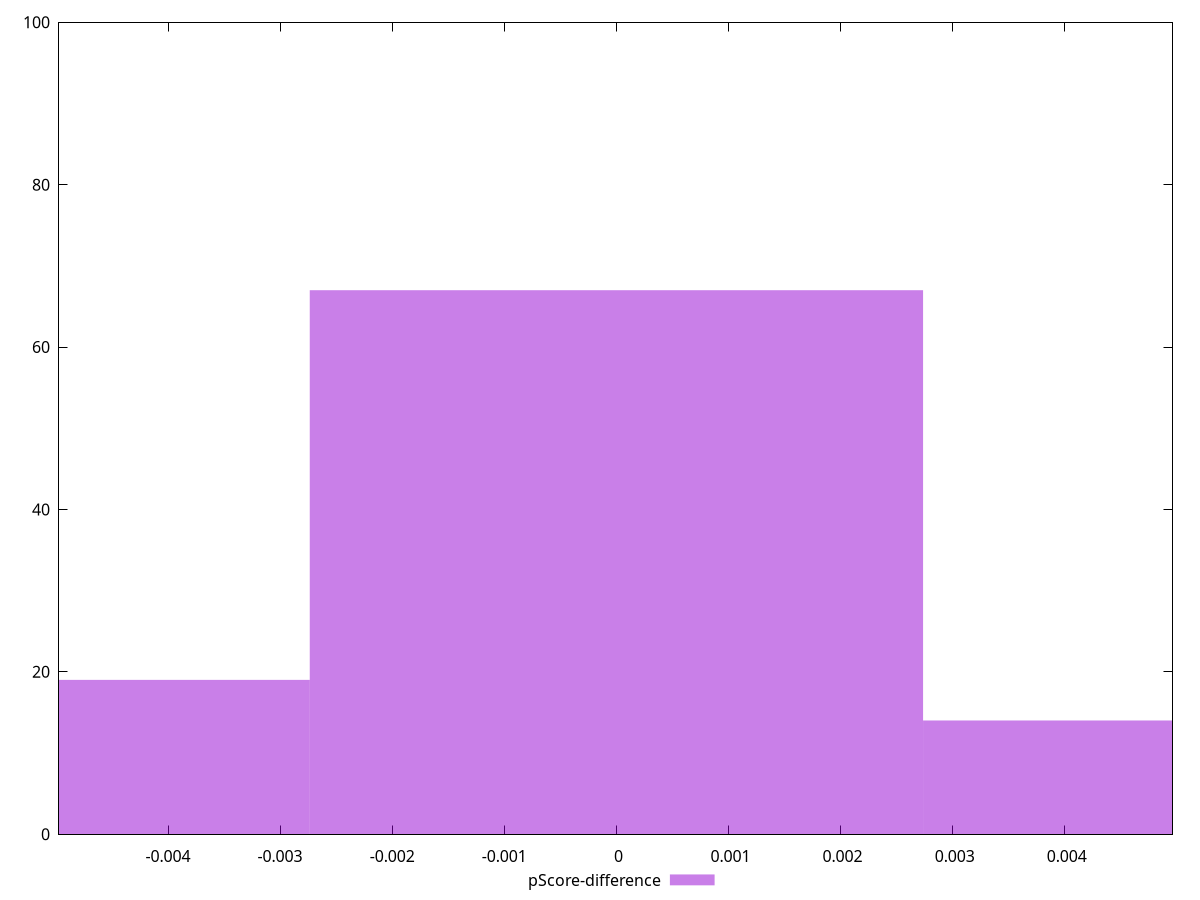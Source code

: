 reset

$pScoreDifference <<EOF
0 67
0.005471254111678531 14
-0.005471254111678531 19
EOF

set key outside below
set boxwidth 0.005471254111678531
set xrange [-0.004972491081456254:0.004960660112820481]
set yrange [0:100]
set trange [0:100]
set style fill transparent solid 0.5 noborder
set terminal svg size 640, 490 enhanced background rgb 'white'
set output "report_00013_2021-02-09T12-04-24.940Z/speed-index/samples/pages+cached+noadtech/pScore-difference/histogram.svg"

plot $pScoreDifference title "pScore-difference" with boxes

reset
